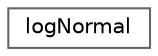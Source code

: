 digraph "Graphical Class Hierarchy"
{
 // LATEX_PDF_SIZE
  bgcolor="transparent";
  edge [fontname=Helvetica,fontsize=10,labelfontname=Helvetica,labelfontsize=10];
  node [fontname=Helvetica,fontsize=10,shape=box,height=0.2,width=0.4];
  rankdir="LR";
  Node0 [id="Node000000",label="logNormal",height=0.2,width=0.4,color="grey40", fillcolor="white", style="filled",URL="$structlogNormal.html",tooltip="LogNormal smearing in the form of sqrt(aX^2 + bX + c)"];
}
